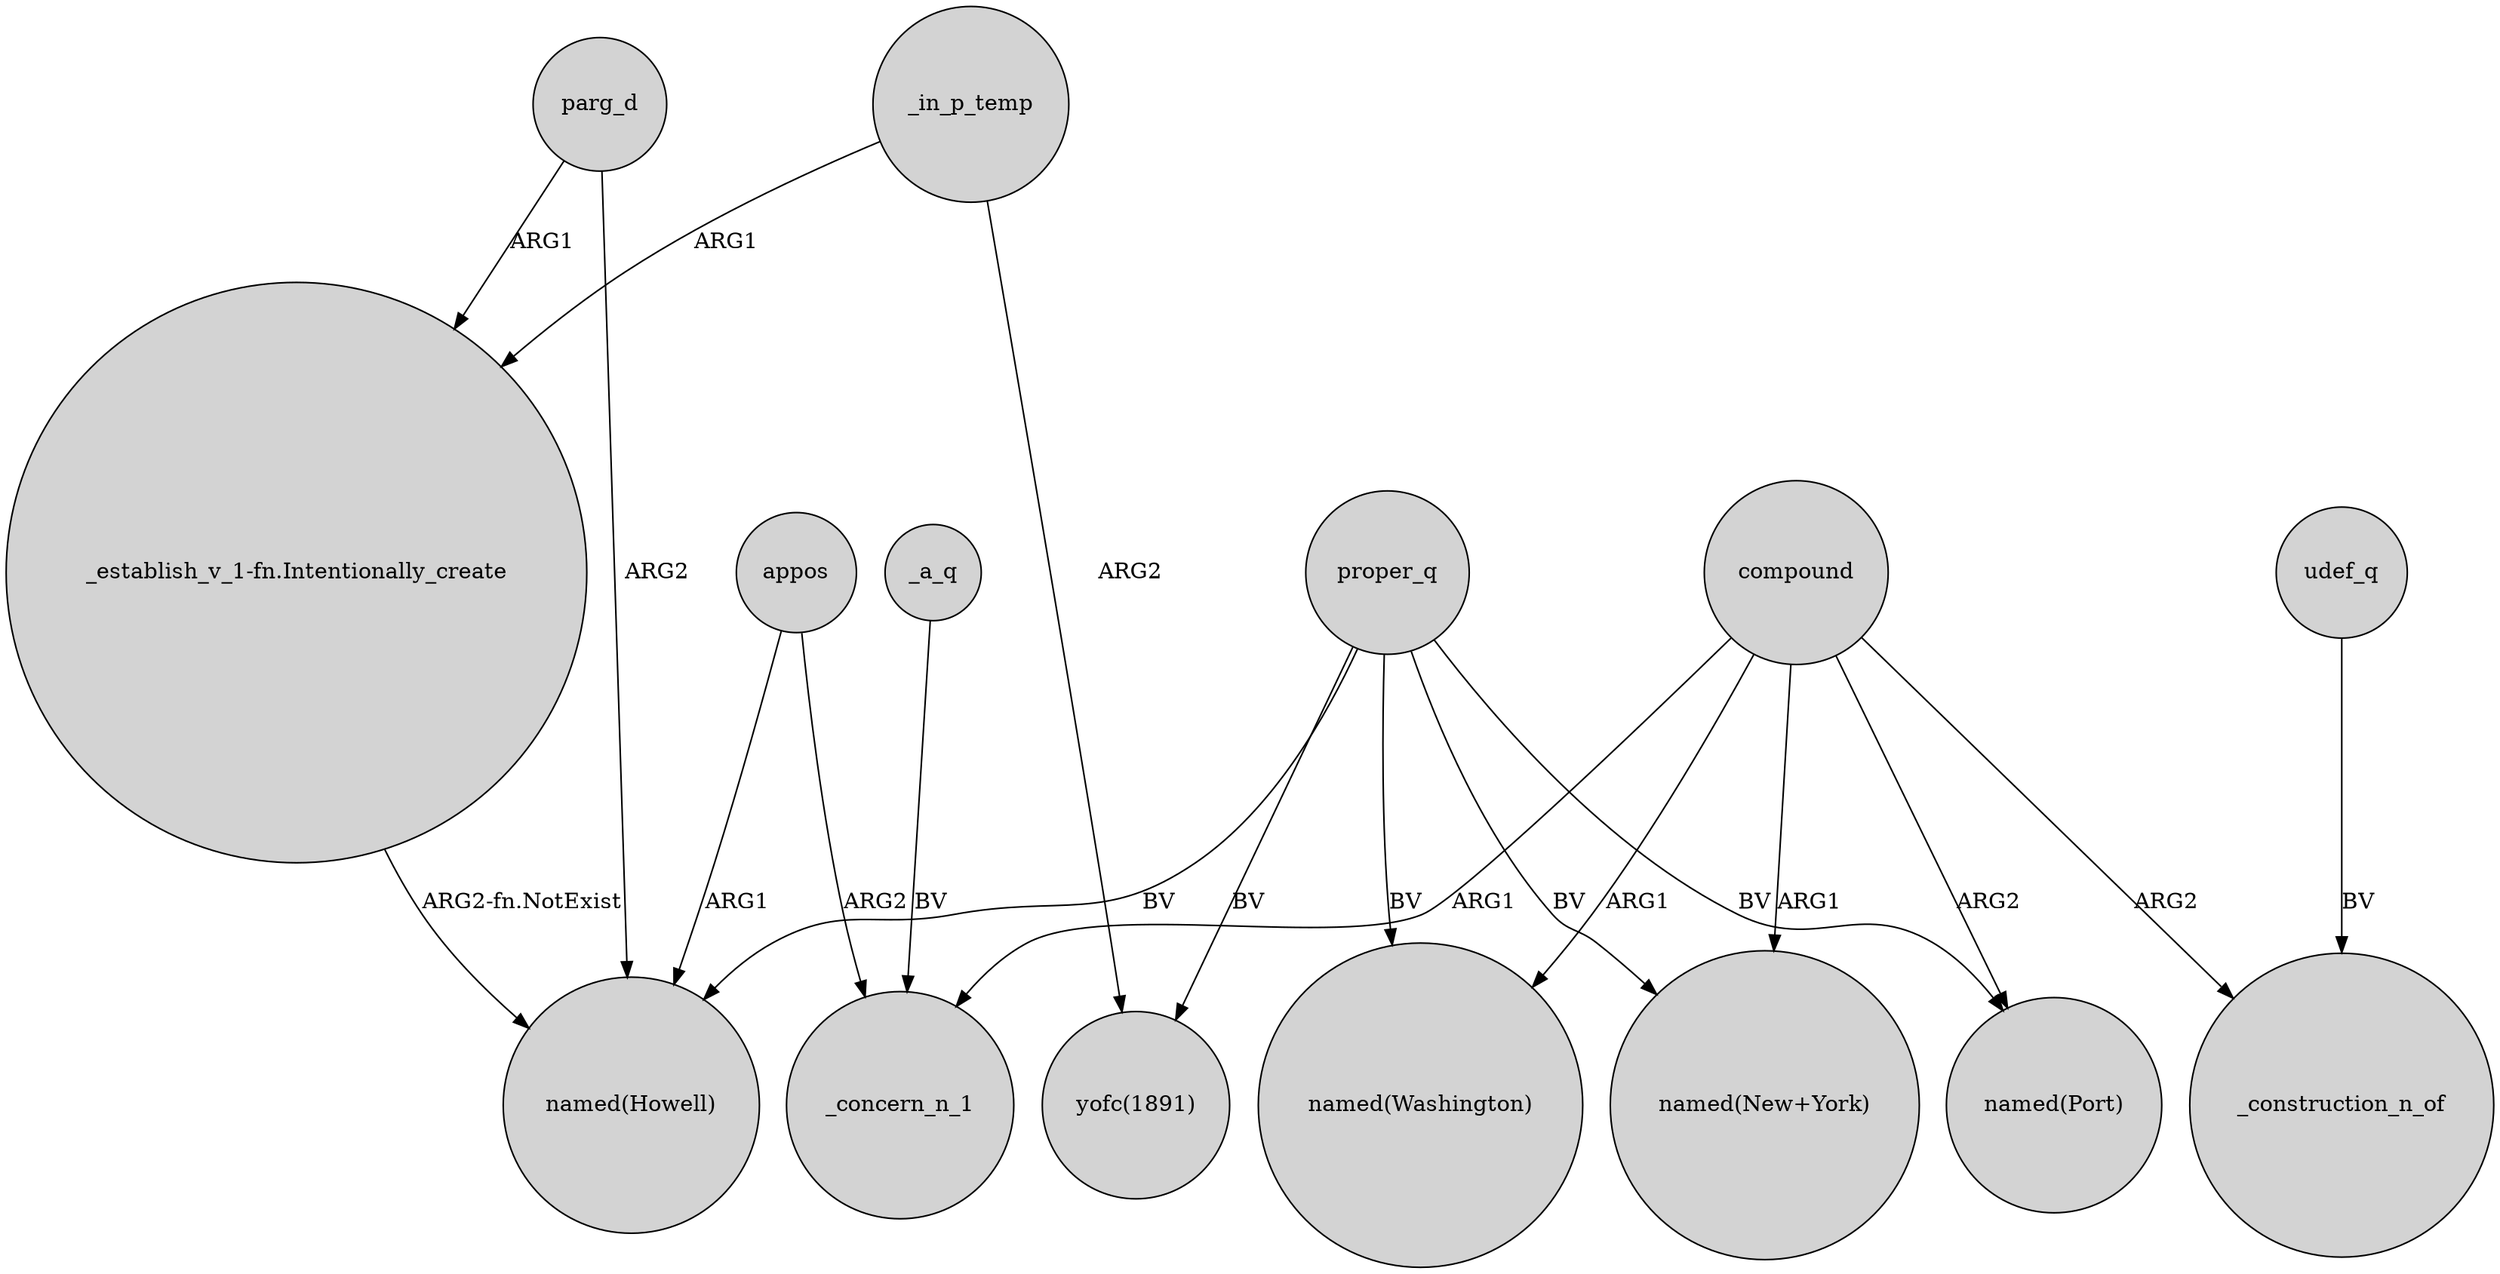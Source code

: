 digraph {
	node [shape=circle style=filled]
	_in_p_temp -> "yofc(1891)" [label=ARG2]
	_a_q -> _concern_n_1 [label=BV]
	proper_q -> "named(Howell)" [label=BV]
	proper_q -> "named(Port)" [label=BV]
	proper_q -> "named(New+York)" [label=BV]
	proper_q -> "yofc(1891)" [label=BV]
	parg_d -> "named(Howell)" [label=ARG2]
	proper_q -> "named(Washington)" [label=BV]
	appos -> _concern_n_1 [label=ARG2]
	parg_d -> "_establish_v_1-fn.Intentionally_create" [label=ARG1]
	"_establish_v_1-fn.Intentionally_create" -> "named(Howell)" [label="ARG2-fn.NotExist"]
	compound -> "named(New+York)" [label=ARG1]
	compound -> "named(Washington)" [label=ARG1]
	compound -> "named(Port)" [label=ARG2]
	compound -> _construction_n_of [label=ARG2]
	udef_q -> _construction_n_of [label=BV]
	appos -> "named(Howell)" [label=ARG1]
	compound -> _concern_n_1 [label=ARG1]
	_in_p_temp -> "_establish_v_1-fn.Intentionally_create" [label=ARG1]
}
